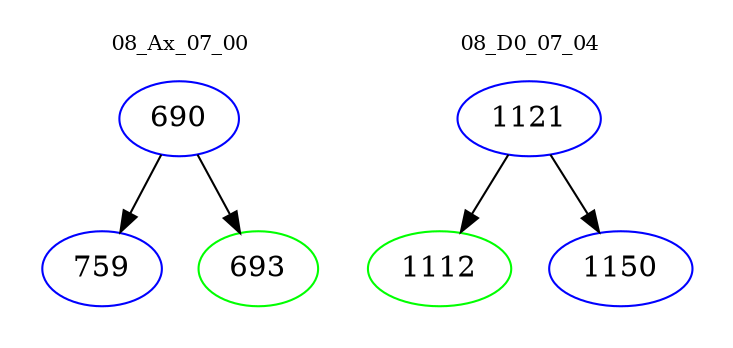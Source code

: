 digraph{
subgraph cluster_0 {
color = white
label = "08_Ax_07_00";
fontsize=10;
T0_690 [label="690", color="blue"]
T0_690 -> T0_759 [color="black"]
T0_759 [label="759", color="blue"]
T0_690 -> T0_693 [color="black"]
T0_693 [label="693", color="green"]
}
subgraph cluster_1 {
color = white
label = "08_D0_07_04";
fontsize=10;
T1_1121 [label="1121", color="blue"]
T1_1121 -> T1_1112 [color="black"]
T1_1112 [label="1112", color="green"]
T1_1121 -> T1_1150 [color="black"]
T1_1150 [label="1150", color="blue"]
}
}
